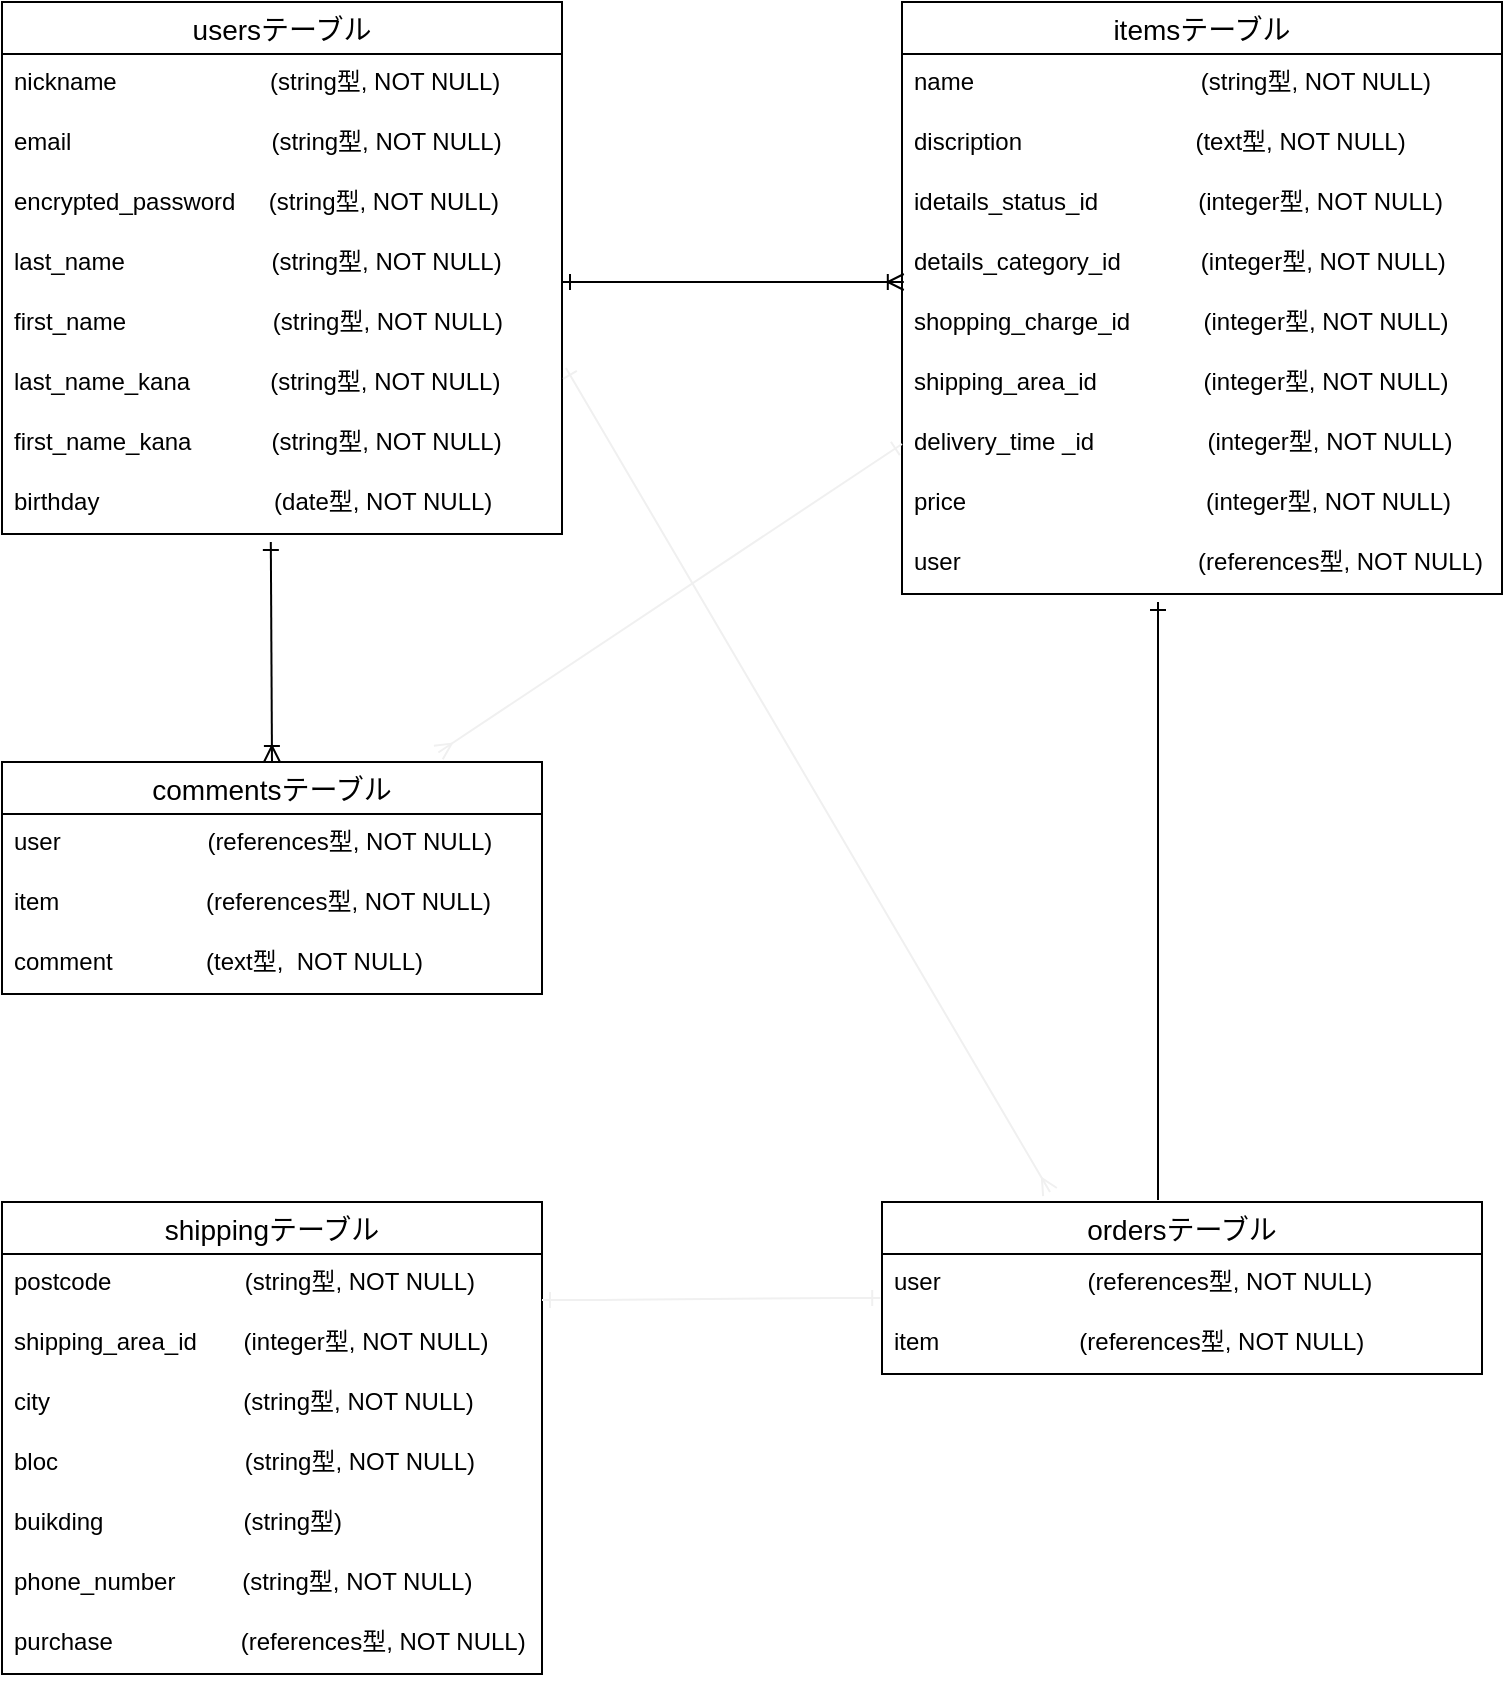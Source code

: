 <mxfile>
    <diagram id="9F_1pyMzjUEwLxZ1sSID" name="ページ1">
        <mxGraphModel dx="953" dy="1820" grid="1" gridSize="10" guides="1" tooltips="1" connect="1" arrows="1" fold="1" page="1" pageScale="1" pageWidth="827" pageHeight="1169" math="0" shadow="0">
            <root>
                <mxCell id="0"/>
                <mxCell id="1" parent="0"/>
                <mxCell id="42" value="itemsテーブル" style="swimlane;fontStyle=0;childLayout=stackLayout;horizontal=1;startSize=26;horizontalStack=0;resizeParent=1;resizeParentMax=0;resizeLast=0;collapsible=1;marginBottom=0;align=center;fontSize=14;" parent="1" vertex="1">
                    <mxGeometry x="460" y="-1140" width="300" height="296" as="geometry"/>
                </mxCell>
                <mxCell id="46" value="name                                  (string型, NOT NULL)" style="text;strokeColor=none;fillColor=none;spacingLeft=4;spacingRight=4;overflow=hidden;rotatable=0;points=[[0,0.5],[1,0.5]];portConstraint=eastwest;fontSize=12;" parent="42" vertex="1">
                    <mxGeometry y="26" width="300" height="30" as="geometry"/>
                </mxCell>
                <mxCell id="45" value="discription                          (text型, NOT NULL)" style="text;strokeColor=none;fillColor=none;spacingLeft=4;spacingRight=4;overflow=hidden;rotatable=0;points=[[0,0.5],[1,0.5]];portConstraint=eastwest;fontSize=12;" parent="42" vertex="1">
                    <mxGeometry y="56" width="300" height="30" as="geometry"/>
                </mxCell>
                <mxCell id="49" value="idetails_status_id               (integer型, NOT NULL)" style="text;strokeColor=none;fillColor=none;spacingLeft=4;spacingRight=4;overflow=hidden;rotatable=0;points=[[0,0.5],[1,0.5]];portConstraint=eastwest;fontSize=12;" parent="42" vertex="1">
                    <mxGeometry y="86" width="300" height="30" as="geometry"/>
                </mxCell>
                <mxCell id="50" value="details_category_id            (integer型, NOT NULL)" style="text;strokeColor=none;fillColor=none;spacingLeft=4;spacingRight=4;overflow=hidden;rotatable=0;points=[[0,0.5],[1,0.5]];portConstraint=eastwest;fontSize=12;" parent="42" vertex="1">
                    <mxGeometry y="116" width="300" height="30" as="geometry"/>
                </mxCell>
                <mxCell id="52" value="shopping_charge_id           (integer型, NOT NULL)" style="text;strokeColor=none;fillColor=none;spacingLeft=4;spacingRight=4;overflow=hidden;rotatable=0;points=[[0,0.5],[1,0.5]];portConstraint=eastwest;fontSize=12;" parent="42" vertex="1">
                    <mxGeometry y="146" width="300" height="30" as="geometry"/>
                </mxCell>
                <mxCell id="53" value="shipping_area_id                (integer型, NOT NULL)" style="text;strokeColor=none;fillColor=none;spacingLeft=4;spacingRight=4;overflow=hidden;rotatable=0;points=[[0,0.5],[1,0.5]];portConstraint=eastwest;fontSize=12;" parent="42" vertex="1">
                    <mxGeometry y="176" width="300" height="30" as="geometry"/>
                </mxCell>
                <mxCell id="54" value="delivery_time _id                 (integer型, NOT NULL)" style="text;strokeColor=none;fillColor=none;spacingLeft=4;spacingRight=4;overflow=hidden;rotatable=0;points=[[0,0.5],[1,0.5]];portConstraint=eastwest;fontSize=12;" parent="42" vertex="1">
                    <mxGeometry y="206" width="300" height="30" as="geometry"/>
                </mxCell>
                <mxCell id="66" value="price                                    (integer型, NOT NULL)" style="text;strokeColor=none;fillColor=none;spacingLeft=4;spacingRight=4;overflow=hidden;rotatable=0;points=[[0,0.5],[1,0.5]];portConstraint=eastwest;fontSize=12;" parent="42" vertex="1">
                    <mxGeometry y="236" width="300" height="30" as="geometry"/>
                </mxCell>
                <mxCell id="166" value="user                              　  (references型, NOT NULL)" style="text;strokeColor=none;fillColor=none;spacingLeft=4;spacingRight=4;overflow=hidden;rotatable=0;points=[[0,0.5],[1,0.5]];portConstraint=eastwest;fontSize=12;" parent="42" vertex="1">
                    <mxGeometry y="266" width="300" height="30" as="geometry"/>
                </mxCell>
                <mxCell id="55" value="usersテーブル" style="swimlane;fontStyle=0;childLayout=stackLayout;horizontal=1;startSize=26;horizontalStack=0;resizeParent=1;resizeParentMax=0;resizeLast=0;collapsible=1;marginBottom=0;align=center;fontSize=14;" parent="1" vertex="1">
                    <mxGeometry x="10" y="-1140" width="280" height="266" as="geometry"/>
                </mxCell>
                <mxCell id="56" value="nickname                       (string型, NOT NULL)" style="text;strokeColor=none;fillColor=none;spacingLeft=4;spacingRight=4;overflow=hidden;rotatable=0;points=[[0,0.5],[1,0.5]];portConstraint=eastwest;fontSize=12;" parent="55" vertex="1">
                    <mxGeometry y="26" width="280" height="30" as="geometry"/>
                </mxCell>
                <mxCell id="57" value="email                              (string型, NOT NULL)" style="text;strokeColor=none;fillColor=none;spacingLeft=4;spacingRight=4;overflow=hidden;rotatable=0;points=[[0,0.5],[1,0.5]];portConstraint=eastwest;fontSize=12;" parent="55" vertex="1">
                    <mxGeometry y="56" width="280" height="30" as="geometry"/>
                </mxCell>
                <mxCell id="58" value="encrypted_password     (string型, NOT NULL)" style="text;strokeColor=none;fillColor=none;spacingLeft=4;spacingRight=4;overflow=hidden;rotatable=0;points=[[0,0.5],[1,0.5]];portConstraint=eastwest;fontSize=12;" parent="55" vertex="1">
                    <mxGeometry y="86" width="280" height="30" as="geometry"/>
                </mxCell>
                <mxCell id="60" value="last_name                      (string型, NOT NULL)" style="text;strokeColor=none;fillColor=none;spacingLeft=4;spacingRight=4;overflow=hidden;rotatable=0;points=[[0,0.5],[1,0.5]];portConstraint=eastwest;fontSize=12;" parent="55" vertex="1">
                    <mxGeometry y="116" width="280" height="30" as="geometry"/>
                </mxCell>
                <mxCell id="61" value="first_name                      (string型, NOT NULL)" style="text;strokeColor=none;fillColor=none;spacingLeft=4;spacingRight=4;overflow=hidden;rotatable=0;points=[[0,0.5],[1,0.5]];portConstraint=eastwest;fontSize=12;" parent="55" vertex="1">
                    <mxGeometry y="146" width="280" height="30" as="geometry"/>
                </mxCell>
                <mxCell id="62" value="last_name_kana            (string型, NOT NULL)" style="text;strokeColor=none;fillColor=none;spacingLeft=4;spacingRight=4;overflow=hidden;rotatable=0;points=[[0,0.5],[1,0.5]];portConstraint=eastwest;fontSize=12;" parent="55" vertex="1">
                    <mxGeometry y="176" width="280" height="30" as="geometry"/>
                </mxCell>
                <mxCell id="63" value="first_name_kana            (string型, NOT NULL)" style="text;strokeColor=none;fillColor=none;spacingLeft=4;spacingRight=4;overflow=hidden;rotatable=0;points=[[0,0.5],[1,0.5]];portConstraint=eastwest;fontSize=12;" parent="55" vertex="1">
                    <mxGeometry y="206" width="280" height="30" as="geometry"/>
                </mxCell>
                <mxCell id="64" value="birthday　　                   (date型, NOT NULL)" style="text;strokeColor=none;fillColor=none;spacingLeft=4;spacingRight=4;overflow=hidden;rotatable=0;points=[[0,0.5],[1,0.5]];portConstraint=eastwest;fontSize=12;" parent="55" vertex="1">
                    <mxGeometry y="236" width="280" height="30" as="geometry"/>
                </mxCell>
                <mxCell id="67" value="shippingテーブル" style="swimlane;fontStyle=0;childLayout=stackLayout;horizontal=1;startSize=26;horizontalStack=0;resizeParent=1;resizeParentMax=0;resizeLast=0;collapsible=1;marginBottom=0;align=center;fontSize=14;" parent="1" vertex="1">
                    <mxGeometry x="10" y="-540" width="270" height="236" as="geometry"/>
                </mxCell>
                <mxCell id="68" value="postcode                    (string型, NOT NULL)" style="text;strokeColor=none;fillColor=none;spacingLeft=4;spacingRight=4;overflow=hidden;rotatable=0;points=[[0,0.5],[1,0.5]];portConstraint=eastwest;fontSize=12;" parent="67" vertex="1">
                    <mxGeometry y="26" width="270" height="30" as="geometry"/>
                </mxCell>
                <mxCell id="70" value="shipping_area_id       (integer型, NOT NULL)" style="text;strokeColor=none;fillColor=none;spacingLeft=4;spacingRight=4;overflow=hidden;rotatable=0;points=[[0,0.5],[1,0.5]];portConstraint=eastwest;fontSize=12;" parent="67" vertex="1">
                    <mxGeometry y="56" width="270" height="30" as="geometry"/>
                </mxCell>
                <mxCell id="71" value="city                             (string型, NOT NULL)" style="text;strokeColor=none;fillColor=none;spacingLeft=4;spacingRight=4;overflow=hidden;rotatable=0;points=[[0,0.5],[1,0.5]];portConstraint=eastwest;fontSize=12;" parent="67" vertex="1">
                    <mxGeometry y="86" width="270" height="30" as="geometry"/>
                </mxCell>
                <mxCell id="72" value="bloc                            (string型, NOT NULL)" style="text;strokeColor=none;fillColor=none;spacingLeft=4;spacingRight=4;overflow=hidden;rotatable=0;points=[[0,0.5],[1,0.5]];portConstraint=eastwest;fontSize=12;" parent="67" vertex="1">
                    <mxGeometry y="116" width="270" height="30" as="geometry"/>
                </mxCell>
                <mxCell id="73" value="buikding                     (string型)" style="text;strokeColor=none;fillColor=none;spacingLeft=4;spacingRight=4;overflow=hidden;rotatable=0;points=[[0,0.5],[1,0.5]];portConstraint=eastwest;fontSize=12;" parent="67" vertex="1">
                    <mxGeometry y="146" width="270" height="30" as="geometry"/>
                </mxCell>
                <mxCell id="74" value="phone_number          (string型, NOT NULL)" style="text;strokeColor=none;fillColor=none;spacingLeft=4;spacingRight=4;overflow=hidden;rotatable=0;points=[[0,0.5],[1,0.5]];portConstraint=eastwest;fontSize=12;" parent="67" vertex="1">
                    <mxGeometry y="176" width="270" height="30" as="geometry"/>
                </mxCell>
                <mxCell id="162" value="purchase         　  　 (references型, NOT NULL)&#10; " style="text;strokeColor=none;fillColor=none;spacingLeft=4;spacingRight=4;overflow=hidden;rotatable=0;points=[[0,0.5],[1,0.5]];portConstraint=eastwest;fontSize=12;" parent="67" vertex="1">
                    <mxGeometry y="206" width="270" height="30" as="geometry"/>
                </mxCell>
                <mxCell id="157" style="edgeStyle=none;rounded=0;orthogonalLoop=1;jettySize=auto;html=1;sourcePerimeterSpacing=-15;targetPerimeterSpacing=12;endArrow=ERone;endFill=0;exitX=0.46;exitY=-0.012;exitDx=0;exitDy=0;exitPerimeter=0;" parent="1" source="77" edge="1">
                    <mxGeometry relative="1" as="geometry">
                        <mxPoint x="588" y="-710" as="sourcePoint"/>
                        <mxPoint x="588" y="-840" as="targetPoint"/>
                        <Array as="points">
                            <mxPoint x="588" y="-560"/>
                        </Array>
                    </mxGeometry>
                </mxCell>
                <mxCell id="77" value="ordersテーブル" style="swimlane;fontStyle=0;childLayout=stackLayout;horizontal=1;startSize=26;horizontalStack=0;resizeParent=1;resizeParentMax=0;resizeLast=0;collapsible=1;marginBottom=0;align=center;fontSize=14;" parent="1" vertex="1">
                    <mxGeometry x="450" y="-540" width="300" height="86" as="geometry"/>
                </mxCell>
                <mxCell id="78" value="user                      (references型, NOT NULL)" style="text;strokeColor=none;fillColor=none;spacingLeft=4;spacingRight=4;overflow=hidden;rotatable=0;points=[[0,0.5],[1,0.5]];portConstraint=eastwest;fontSize=12;" parent="77" vertex="1">
                    <mxGeometry y="26" width="300" height="30" as="geometry"/>
                </mxCell>
                <mxCell id="79" value="item                     (references型, NOT NULL)" style="text;strokeColor=none;fillColor=none;spacingLeft=4;spacingRight=4;overflow=hidden;rotatable=0;points=[[0,0.5],[1,0.5]];portConstraint=eastwest;fontSize=12;" parent="77" vertex="1">
                    <mxGeometry y="56" width="300" height="30" as="geometry"/>
                </mxCell>
                <mxCell id="113" value="" style="edgeStyle=entityRelationEdgeStyle;fontSize=12;html=1;endArrow=ERoneToMany;startArrow=ERone;entryX=0.003;entryY=0.8;entryDx=0;entryDy=0;entryPerimeter=0;startFill=0;endFill=0;" parent="1" target="50" edge="1">
                    <mxGeometry width="100" height="100" relative="1" as="geometry">
                        <mxPoint x="290" y="-1000" as="sourcePoint"/>
                        <mxPoint x="456.7" y="-1030" as="targetPoint"/>
                    </mxGeometry>
                </mxCell>
                <mxCell id="159" value="" style="edgeStyle=entityRelationEdgeStyle;fontSize=12;html=1;endArrow=ERone;startArrow=ERone;strokeColor=#f0f0f0;startFill=0;endFill=0;exitX=1;exitY=0.767;exitDx=0;exitDy=0;exitPerimeter=0;entryX=-0.003;entryY=0.733;entryDx=0;entryDy=0;entryPerimeter=0;" parent="1" source="68" edge="1" target="78">
                    <mxGeometry width="100" height="100" relative="1" as="geometry">
                        <mxPoint x="290" y="-650" as="sourcePoint"/>
                        <mxPoint x="440" y="-491" as="targetPoint"/>
                    </mxGeometry>
                </mxCell>
                <mxCell id="161" style="edgeStyle=none;rounded=0;orthogonalLoop=1;jettySize=auto;html=1;exitX=1.007;exitY=0.233;exitDx=0;exitDy=0;entryX=0.28;entryY=-0.058;entryDx=0;entryDy=0;startArrow=ERone;startFill=0;sourcePerimeterSpacing=-15;endArrow=ERmany;endFill=0;targetPerimeterSpacing=12;strokeColor=#f0f0f0;entryPerimeter=0;exitPerimeter=0;" parent="1" source="62" target="77" edge="1">
                    <mxGeometry relative="1" as="geometry"/>
                </mxCell>
                <mxCell id="167" value="commentsテーブル" style="swimlane;fontStyle=0;childLayout=stackLayout;horizontal=1;startSize=26;horizontalStack=0;resizeParent=1;resizeParentMax=0;resizeLast=0;collapsible=1;marginBottom=0;align=center;fontSize=14;" vertex="1" parent="1">
                    <mxGeometry x="10" y="-760" width="270" height="116" as="geometry"/>
                </mxCell>
                <mxCell id="168" value="user                      (references型, NOT NULL)" style="text;strokeColor=none;fillColor=none;spacingLeft=4;spacingRight=4;overflow=hidden;rotatable=0;points=[[0,0.5],[1,0.5]];portConstraint=eastwest;fontSize=12;" vertex="1" parent="167">
                    <mxGeometry y="26" width="270" height="30" as="geometry"/>
                </mxCell>
                <mxCell id="169" value="item                      (references型, NOT NULL)" style="text;strokeColor=none;fillColor=none;spacingLeft=4;spacingRight=4;overflow=hidden;rotatable=0;points=[[0,0.5],[1,0.5]];portConstraint=eastwest;fontSize=12;" vertex="1" parent="167">
                    <mxGeometry y="56" width="270" height="30" as="geometry"/>
                </mxCell>
                <mxCell id="171" value="comment              (text型,  NOT NULL)" style="text;strokeColor=none;fillColor=none;spacingLeft=4;spacingRight=4;overflow=hidden;rotatable=0;points=[[0,0.5],[1,0.5]];portConstraint=eastwest;fontSize=12;" vertex="1" parent="167">
                    <mxGeometry y="86" width="270" height="30" as="geometry"/>
                </mxCell>
                <mxCell id="173" style="edgeStyle=none;rounded=0;orthogonalLoop=1;jettySize=auto;html=1;sourcePerimeterSpacing=-15;targetPerimeterSpacing=12;endArrow=ERone;endFill=0;exitX=0.5;exitY=0;exitDx=0;exitDy=0;startArrow=ERoneToMany;startFill=0;" edge="1" parent="1" source="167">
                    <mxGeometry relative="1" as="geometry">
                        <mxPoint x="144.41" y="-571.032" as="sourcePoint"/>
                        <mxPoint x="144.41" y="-870" as="targetPoint"/>
                        <Array as="points"/>
                    </mxGeometry>
                </mxCell>
                <mxCell id="174" style="edgeStyle=none;rounded=0;orthogonalLoop=1;jettySize=auto;html=1;exitX=0;exitY=0.5;exitDx=0;exitDy=0;startArrow=ERone;startFill=0;sourcePerimeterSpacing=-15;endArrow=ERmany;endFill=0;targetPerimeterSpacing=12;strokeColor=#f0f0f0;entryX=0.808;entryY=-0.041;entryDx=0;entryDy=0;entryPerimeter=0;" edge="1" parent="1" source="54" target="167">
                    <mxGeometry relative="1" as="geometry">
                        <mxPoint x="450.0" y="-920.0" as="sourcePoint"/>
                        <mxPoint x="220" y="-770" as="targetPoint"/>
                    </mxGeometry>
                </mxCell>
            </root>
        </mxGraphModel>
    </diagram>
</mxfile>